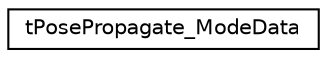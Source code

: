 digraph G
{
  edge [fontname="Helvetica",fontsize="10",labelfontname="Helvetica",labelfontsize="10"];
  node [fontname="Helvetica",fontsize="10",shape=record];
  rankdir=LR;
  Node1 [label="tPosePropagate_ModeData",height=0.2,width=0.4,color="black", fillcolor="white", style="filled",URL="$d8/dda/uniontPosePropagate__ModeData.html"];
}
